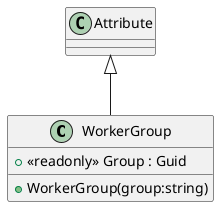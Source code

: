 @startuml
class WorkerGroup {
    + <<readonly>> Group : Guid
    + WorkerGroup(group:string)
}
Attribute <|-- WorkerGroup
@enduml
